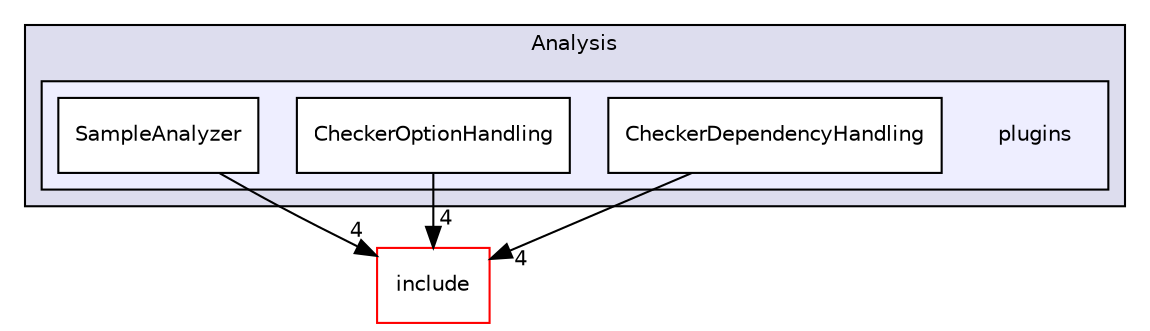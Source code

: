 digraph "lib/Analysis/plugins" {
  bgcolor=transparent;
  compound=true
  node [ fontsize="10", fontname="Helvetica"];
  edge [ labelfontsize="10", labelfontname="Helvetica"];
  subgraph clusterdir_a25db018342d3ae6c7e6779086c18378 {
    graph [ bgcolor="#ddddee", pencolor="black", label="Analysis" fontname="Helvetica", fontsize="10", URL="dir_a25db018342d3ae6c7e6779086c18378.html"]
  subgraph clusterdir_2f869243df53c051832d884dd11d6ad8 {
    graph [ bgcolor="#eeeeff", pencolor="black", label="" URL="dir_2f869243df53c051832d884dd11d6ad8.html"];
    dir_2f869243df53c051832d884dd11d6ad8 [shape=plaintext label="plugins"];
    dir_85f6b6ace279a111d1e1dd75de6cdf8b [shape=box label="CheckerDependencyHandling" color="black" fillcolor="white" style="filled" URL="dir_85f6b6ace279a111d1e1dd75de6cdf8b.html"];
    dir_844488ee54ce3e0c19abf81bf574c640 [shape=box label="CheckerOptionHandling" color="black" fillcolor="white" style="filled" URL="dir_844488ee54ce3e0c19abf81bf574c640.html"];
    dir_57c46f4d7163568f3809ca5b5f32b6d0 [shape=box label="SampleAnalyzer" color="black" fillcolor="white" style="filled" URL="dir_57c46f4d7163568f3809ca5b5f32b6d0.html"];
  }
  }
  dir_d44c64559bbebec7f509842c48db8b23 [shape=box label="include" color="red" URL="dir_d44c64559bbebec7f509842c48db8b23.html"];
  dir_844488ee54ce3e0c19abf81bf574c640->dir_d44c64559bbebec7f509842c48db8b23 [headlabel="4", labeldistance=1.5 headhref="dir_000028_000001.html"];
  dir_57c46f4d7163568f3809ca5b5f32b6d0->dir_d44c64559bbebec7f509842c48db8b23 [headlabel="4", labeldistance=1.5 headhref="dir_000029_000001.html"];
  dir_85f6b6ace279a111d1e1dd75de6cdf8b->dir_d44c64559bbebec7f509842c48db8b23 [headlabel="4", labeldistance=1.5 headhref="dir_000027_000001.html"];
}
